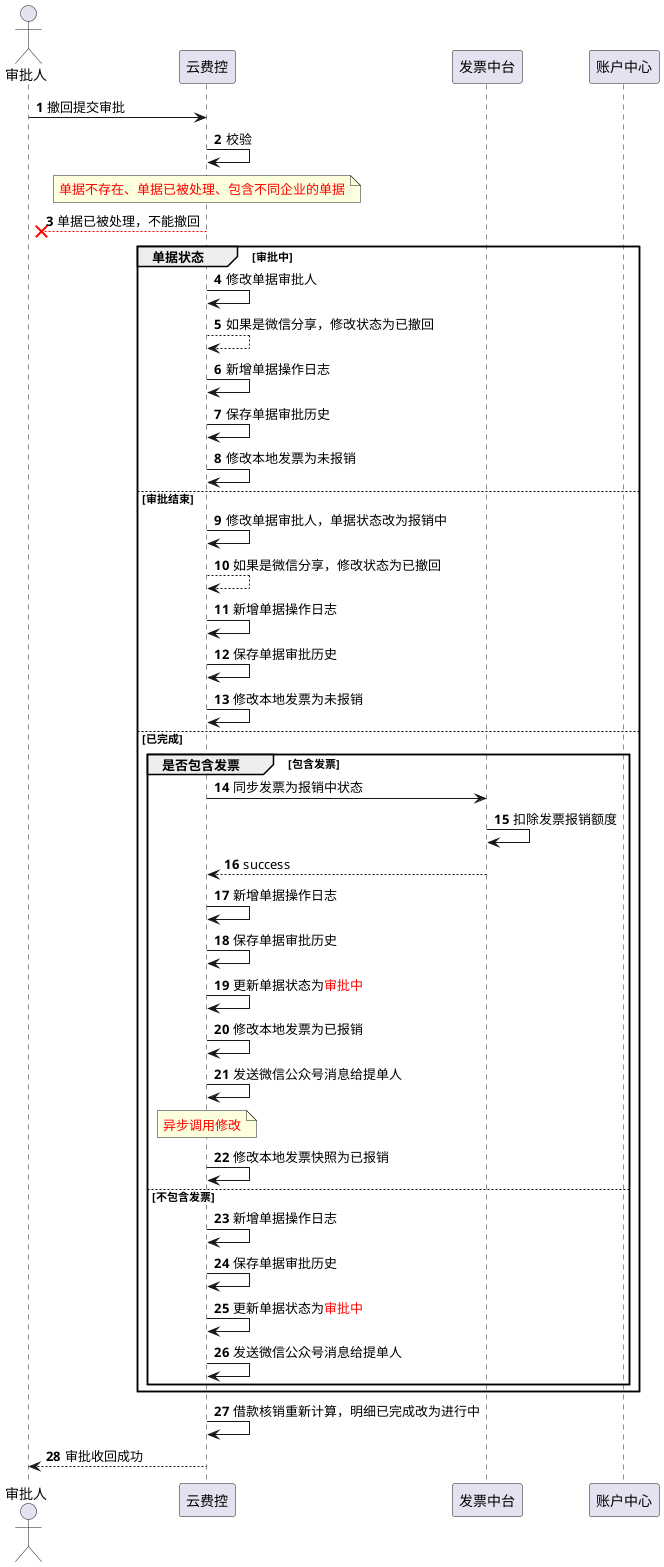 @startuml
'https://plantuml.com/sequence-diagram

autonumber
actor 审批人
participant 审批人 order 10
participant 云费控 order 20
participant 发票中台 order 40
participant 账户中心 order 50
审批人 -> 云费控:撤回提交审批

云费控 -> 云费控:校验
note over 云费控
  <color #Red>单据不存在、单据已被处理、包含不同企业的单据</color>
end note
云费控 -[#Red]->x 审批人:单据已被处理，不能撤回
group 单据状态 [审批中]
 云费控 -> 云费控: 修改单据审批人
 云费控 --> 云费控:如果是微信分享，修改状态为已撤回
 云费控 -> 云费控:新增单据操作日志
云费控 -> 云费控:保存单据审批历史
云费控 -> 云费控:修改本地发票为未报销
else 审批结束
 云费控 -> 云费控: 修改单据审批人，单据状态改为报销中
 云费控 --> 云费控:如果是微信分享，修改状态为已撤回
 云费控 -> 云费控:新增单据操作日志
云费控 -> 云费控:保存单据审批历史
云费控 -> 云费控:修改本地发票为未报销
else 已完成
group 是否包含发票 [包含发票]
 云费控 -> 发票中台: 同步发票为报销中状态
 发票中台 -> 发票中台: 扣除发票报销额度
 发票中台 --> 云费控:success
 云费控 -> 云费控:新增单据操作日志
云费控 -> 云费控:保存单据审批历史
云费控 -> 云费控:更新单据状态为<color #Red>审批中</color>
云费控 -> 云费控:修改本地发票为已报销
云费控 -> 云费控:发送微信公众号消息给提单人
note OVER 云费控
 <color #Red>异步调用修改</color>
end note
云费控 -> 云费控:修改本地发票快照为已报销
 else 不包含发票
云费控 -> 云费控:新增单据操作日志
云费控 -> 云费控:保存单据审批历史
云费控 -> 云费控:更新单据状态为<color #Red>审批中</color>
云费控 -> 云费控:发送微信公众号消息给提单人
 end
end
云费控 -> 云费控:借款核销重新计算，明细已完成改为进行中
云费控 --> 审批人: 审批收回成功



@endumlA